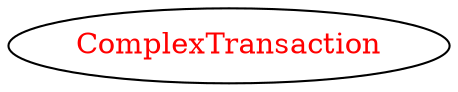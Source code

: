 digraph dependencyGraph {
 concentrate=true;
 ranksep="2.0";
 rankdir="LR"; 
 splines="ortho";
"ComplexTransaction" [fontcolor="red"];
}